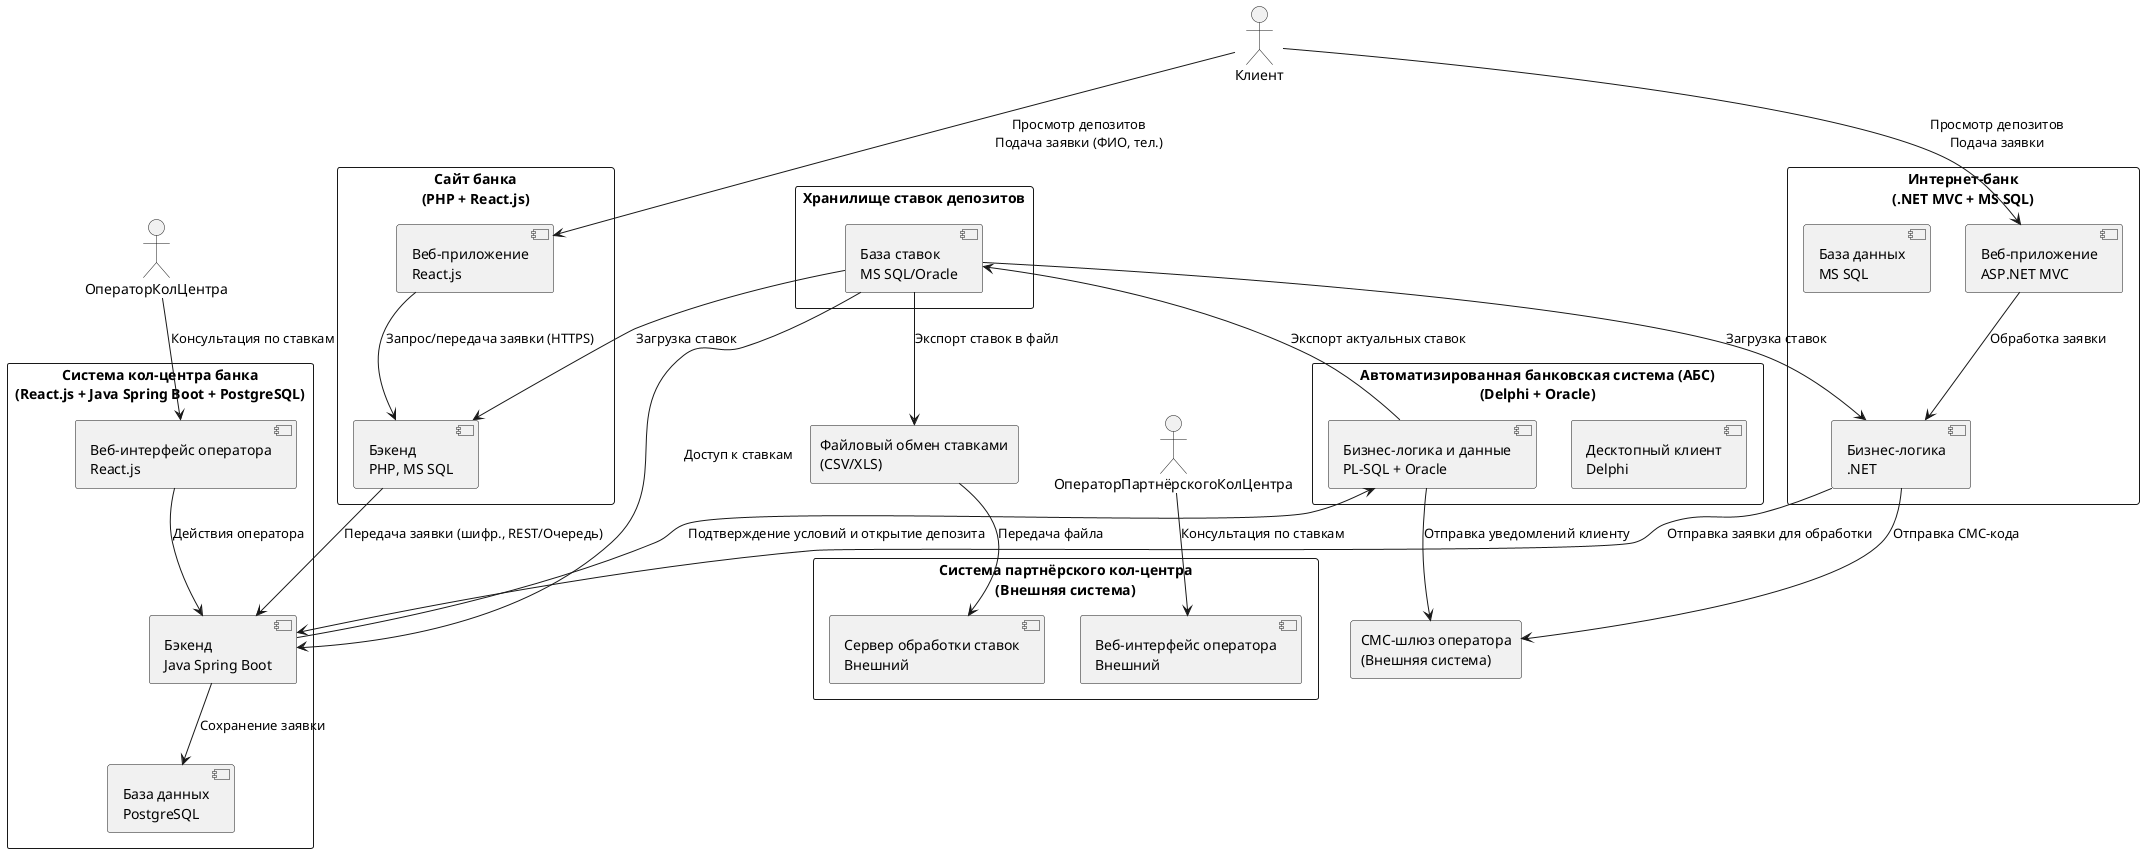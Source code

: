 @startuml
!define RECTANGLE component

actor Клиент as Client
actor ОператорКолЦентра as OperatorCC
actor ОператорПартнёрскогоКолЦентра as OperatorPartnerCC

rectangle "Сайт банка\n(PHP + React.js)" as Website {
  component "Веб-приложение\nReact.js" as WebsiteFrontend
  component "Бэкенд\nPHP, MS SQL" as WebsiteBackend
}

rectangle "Интернет-банк\n(.NET MVC + MS SQL)" as InternetBank {
  component "Веб-приложение\nASP.NET MVC" as IBFrontend
  component "Бизнес-логика\n.NET" as IBBusinessLogic
  component "База данных\nMS SQL" as IBDatabase
}

rectangle "Система кол-центра банка\n(React.js + Java Spring Boot + PostgreSQL)" as CallCenter {
  component "Веб-интерфейс оператора\nReact.js" as CCFrontend
  component "Бэкенд\nJava Spring Boot" as CCBackend
  component "База данных\nPostgreSQL" as CCDatabase
}

rectangle "Система партнёрского кол-центра\n(Внешняя система)" as PartnerCallCenter {
  component "Веб-интерфейс оператора\nВнешний" as PartnerCCFrontend
  component "Сервер обработки ставок\nВнешний" as PartnerCCServer
}

rectangle "Автоматизированная банковская система (АБС)\n(Delphi + Oracle)" as ABS {
  component "Десктопный клиент\nDelphi" as ABSClient
  component "Бизнес-логика и данные\nPL-SQL + Oracle" as ABSDatabase
}

rectangle "СМС-шлюз оператора\n(Внешняя система)" as SMSGateway

rectangle "Хранилище ставок депозитов" as RatesStorage {
  component "База ставок\nMS SQL/Oracle" as RatesDB
}

rectangle "Файловый обмен ставками\n(CSV/XLS)" as RatesFileExchange

' Клиенты
Client --> WebsiteFrontend : Просмотр депозитов\nПодача заявки (ФИО, тел.)
WebsiteFrontend --> WebsiteBackend : Запрос/передача заявки (HTTPS)
Client --> IBFrontend : Просмотр депозитов\nПодача заявки

' Сайт -> Кол-центр
WebsiteBackend --> CCBackend : Передача заявки (шифр., REST/Очередь)
IBFrontend --> IBBusinessLogic : Обработка заявки
IBBusinessLogic --> CCBackend : Отправка заявки для обработки

' СМС
IBBusinessLogic --> SMSGateway : Отправка СМС-кода
ABSDatabase --> SMSGateway : Отправка уведомлений клиенту

' Кол-центр банка
CCFrontend --> CCBackend : Действия оператора
CCBackend --> CCDatabase : Сохранение заявки
CCBackend --> ABSDatabase : Подтверждение условий и открытие депозита

' Операторы
OperatorCC --> CCFrontend : Консультация по ставкам
OperatorPartnerCC --> PartnerCCFrontend : Консультация по ставкам

' Ставки
ABSDatabase --> RatesDB : Экспорт актуальных ставок
RatesDB --> WebsiteBackend : Загрузка ставок
RatesDB --> IBBusinessLogic : Загрузка ставок
RatesDB --> CCBackend : Доступ к ставкам
RatesDB --> RatesFileExchange : Экспорт ставок в файл
RatesFileExchange --> PartnerCCServer : Передача файла

@enduml
